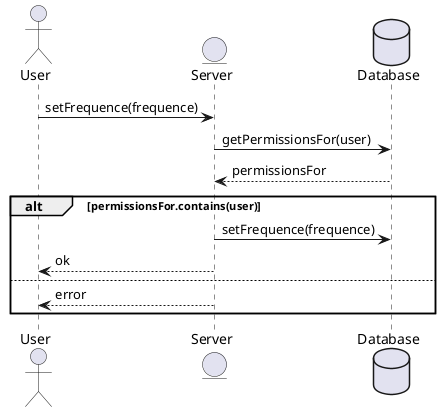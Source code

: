 @startuml communication web set frequence

actor User
entity Server
database Database

User -> Server : setFrequence(frequence)
Server -> Database : getPermissionsFor(user)
Database --> Server : permissionsFor

alt permissionsFor.contains(user)
    Server -> Database : setFrequence(frequence)
    Server --> User : ok
else 
    Server --> User : error
end

@enduml